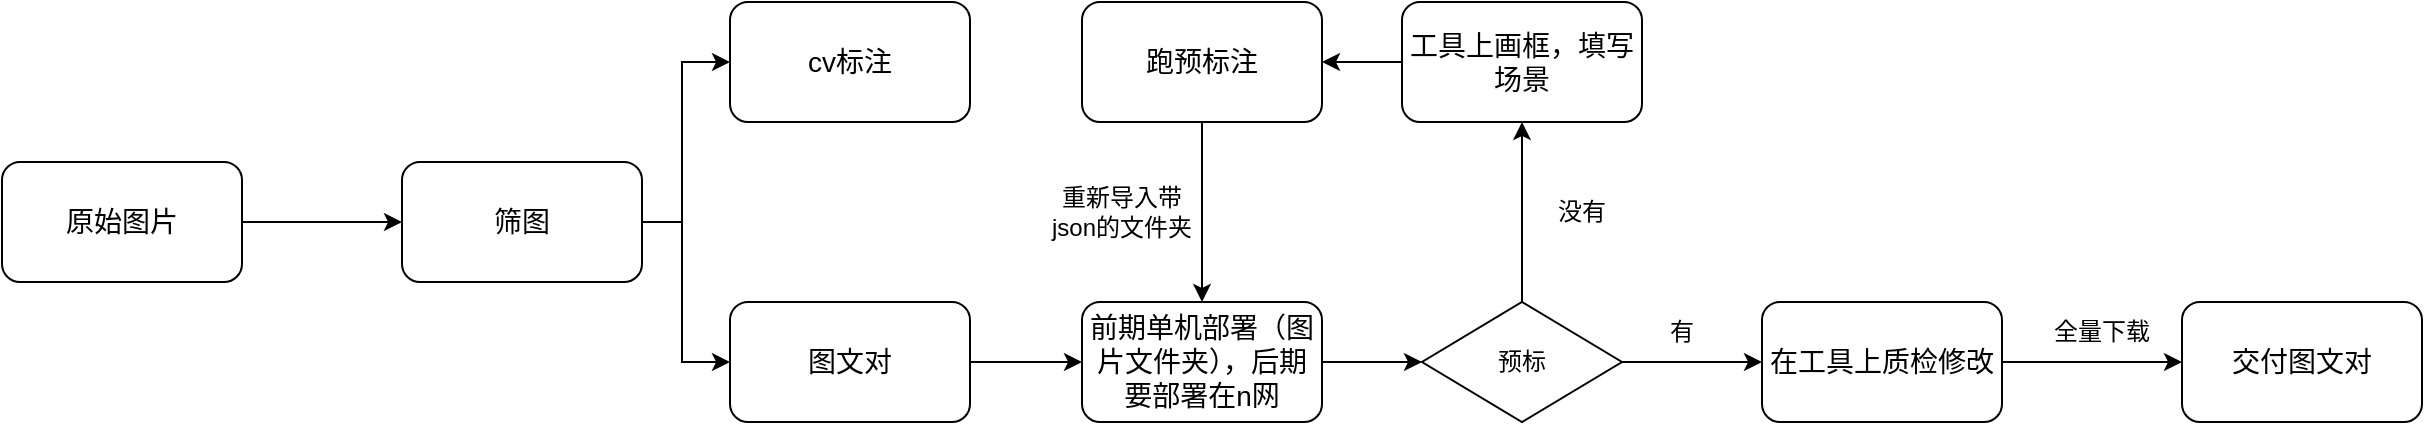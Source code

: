 <mxfile version="25.0.3">
  <diagram name="第 1 页" id="saeve1FtucRMH-h5ds1H">
    <mxGraphModel dx="2053" dy="674" grid="1" gridSize="10" guides="1" tooltips="1" connect="1" arrows="1" fold="1" page="1" pageScale="1" pageWidth="827" pageHeight="1169" math="0" shadow="0">
      <root>
        <mxCell id="0" />
        <mxCell id="1" parent="0" />
        <mxCell id="euB4mNMfvOpBj2LW8vCi-3" value="" style="edgeStyle=orthogonalEdgeStyle;rounded=0;orthogonalLoop=1;jettySize=auto;html=1;" edge="1" parent="1" source="euB4mNMfvOpBj2LW8vCi-1">
          <mxGeometry relative="1" as="geometry">
            <mxPoint x="-70" y="170" as="targetPoint" />
          </mxGeometry>
        </mxCell>
        <mxCell id="euB4mNMfvOpBj2LW8vCi-1" value="&lt;font style=&quot;font-size: 14px;&quot;&gt;原始图片&lt;/font&gt;" style="rounded=1;whiteSpace=wrap;html=1;" vertex="1" parent="1">
          <mxGeometry x="-270" y="140" width="120" height="60" as="geometry" />
        </mxCell>
        <mxCell id="euB4mNMfvOpBj2LW8vCi-34" style="edgeStyle=orthogonalEdgeStyle;rounded=0;orthogonalLoop=1;jettySize=auto;html=1;entryX=0;entryY=0.5;entryDx=0;entryDy=0;" edge="1" parent="1" source="euB4mNMfvOpBj2LW8vCi-4" target="euB4mNMfvOpBj2LW8vCi-6">
          <mxGeometry relative="1" as="geometry">
            <Array as="points">
              <mxPoint x="70" y="170" />
              <mxPoint x="70" y="240" />
            </Array>
          </mxGeometry>
        </mxCell>
        <mxCell id="euB4mNMfvOpBj2LW8vCi-4" value="&lt;font style=&quot;font-size: 14px;&quot;&gt;筛图&lt;/font&gt;" style="rounded=1;whiteSpace=wrap;html=1;" vertex="1" parent="1">
          <mxGeometry x="-70" y="140" width="120" height="60" as="geometry" />
        </mxCell>
        <mxCell id="euB4mNMfvOpBj2LW8vCi-5" value="&lt;font style=&quot;font-size: 14px;&quot;&gt;cv标注&lt;/font&gt;" style="rounded=1;whiteSpace=wrap;html=1;" vertex="1" parent="1">
          <mxGeometry x="94" y="60" width="120" height="60" as="geometry" />
        </mxCell>
        <mxCell id="euB4mNMfvOpBj2LW8vCi-11" style="edgeStyle=orthogonalEdgeStyle;rounded=0;orthogonalLoop=1;jettySize=auto;html=1;exitX=1;exitY=0.5;exitDx=0;exitDy=0;" edge="1" parent="1" source="euB4mNMfvOpBj2LW8vCi-6" target="euB4mNMfvOpBj2LW8vCi-7">
          <mxGeometry relative="1" as="geometry" />
        </mxCell>
        <mxCell id="euB4mNMfvOpBj2LW8vCi-6" value="&lt;font style=&quot;font-size: 14px;&quot;&gt;图文对&lt;/font&gt;" style="rounded=1;whiteSpace=wrap;html=1;" vertex="1" parent="1">
          <mxGeometry x="94" y="210" width="120" height="60" as="geometry" />
        </mxCell>
        <mxCell id="euB4mNMfvOpBj2LW8vCi-32" style="edgeStyle=orthogonalEdgeStyle;rounded=0;orthogonalLoop=1;jettySize=auto;html=1;exitX=1;exitY=0.5;exitDx=0;exitDy=0;entryX=0;entryY=0.5;entryDx=0;entryDy=0;" edge="1" parent="1" source="euB4mNMfvOpBj2LW8vCi-7" target="euB4mNMfvOpBj2LW8vCi-26">
          <mxGeometry relative="1" as="geometry" />
        </mxCell>
        <mxCell id="euB4mNMfvOpBj2LW8vCi-7" value="&lt;font style=&quot;font-size: 14px;&quot;&gt;前期单机部署（图片文件夹），后期要部署在n网&lt;/font&gt;" style="rounded=1;whiteSpace=wrap;html=1;" vertex="1" parent="1">
          <mxGeometry x="270" y="210" width="120" height="60" as="geometry" />
        </mxCell>
        <mxCell id="euB4mNMfvOpBj2LW8vCi-37" style="edgeStyle=orthogonalEdgeStyle;rounded=0;orthogonalLoop=1;jettySize=auto;html=1;exitX=0;exitY=0.5;exitDx=0;exitDy=0;entryX=1;entryY=0.5;entryDx=0;entryDy=0;" edge="1" parent="1" source="euB4mNMfvOpBj2LW8vCi-8" target="euB4mNMfvOpBj2LW8vCi-9">
          <mxGeometry relative="1" as="geometry" />
        </mxCell>
        <mxCell id="euB4mNMfvOpBj2LW8vCi-8" value="&lt;font style=&quot;font-size: 14px;&quot;&gt;工具上画框，填写场景&lt;/font&gt;" style="rounded=1;whiteSpace=wrap;html=1;" vertex="1" parent="1">
          <mxGeometry x="430" y="60" width="120" height="60" as="geometry" />
        </mxCell>
        <mxCell id="euB4mNMfvOpBj2LW8vCi-36" style="edgeStyle=orthogonalEdgeStyle;rounded=0;orthogonalLoop=1;jettySize=auto;html=1;exitX=0.5;exitY=1;exitDx=0;exitDy=0;entryX=0.5;entryY=0;entryDx=0;entryDy=0;" edge="1" parent="1" source="euB4mNMfvOpBj2LW8vCi-9" target="euB4mNMfvOpBj2LW8vCi-7">
          <mxGeometry relative="1" as="geometry" />
        </mxCell>
        <mxCell id="euB4mNMfvOpBj2LW8vCi-9" value="&lt;font style=&quot;font-size: 14px;&quot;&gt;跑预标注&lt;/font&gt;" style="rounded=1;whiteSpace=wrap;html=1;" vertex="1" parent="1">
          <mxGeometry x="270" y="60" width="120" height="60" as="geometry" />
        </mxCell>
        <mxCell id="euB4mNMfvOpBj2LW8vCi-17" value="没有" style="text;html=1;align=center;verticalAlign=middle;whiteSpace=wrap;rounded=0;" vertex="1" parent="1">
          <mxGeometry x="490" y="150" width="60" height="30" as="geometry" />
        </mxCell>
        <mxCell id="euB4mNMfvOpBj2LW8vCi-21" value="重新导入带json的文件夹" style="text;html=1;align=center;verticalAlign=middle;whiteSpace=wrap;rounded=0;" vertex="1" parent="1">
          <mxGeometry x="250" y="130" width="80" height="70" as="geometry" />
        </mxCell>
        <mxCell id="euB4mNMfvOpBj2LW8vCi-31" style="edgeStyle=orthogonalEdgeStyle;rounded=0;orthogonalLoop=1;jettySize=auto;html=1;exitX=1;exitY=0.5;exitDx=0;exitDy=0;entryX=0;entryY=0.5;entryDx=0;entryDy=0;" edge="1" parent="1" source="euB4mNMfvOpBj2LW8vCi-22" target="euB4mNMfvOpBj2LW8vCi-23">
          <mxGeometry relative="1" as="geometry" />
        </mxCell>
        <mxCell id="euB4mNMfvOpBj2LW8vCi-22" value="&lt;font style=&quot;font-size: 14px;&quot;&gt;在工具上质检修改&lt;/font&gt;" style="rounded=1;whiteSpace=wrap;html=1;" vertex="1" parent="1">
          <mxGeometry x="610" y="210" width="120" height="60" as="geometry" />
        </mxCell>
        <mxCell id="euB4mNMfvOpBj2LW8vCi-23" value="&lt;font style=&quot;font-size: 14px;&quot;&gt;交付图文对&lt;/font&gt;" style="rounded=1;whiteSpace=wrap;html=1;" vertex="1" parent="1">
          <mxGeometry x="820" y="210" width="120" height="60" as="geometry" />
        </mxCell>
        <mxCell id="euB4mNMfvOpBj2LW8vCi-27" value="" style="edgeStyle=orthogonalEdgeStyle;rounded=0;orthogonalLoop=1;jettySize=auto;html=1;" edge="1" parent="1" source="euB4mNMfvOpBj2LW8vCi-26" target="euB4mNMfvOpBj2LW8vCi-8">
          <mxGeometry relative="1" as="geometry" />
        </mxCell>
        <mxCell id="euB4mNMfvOpBj2LW8vCi-28" style="edgeStyle=orthogonalEdgeStyle;rounded=0;orthogonalLoop=1;jettySize=auto;html=1;exitX=1;exitY=0.5;exitDx=0;exitDy=0;entryX=0;entryY=0.5;entryDx=0;entryDy=0;" edge="1" parent="1" source="euB4mNMfvOpBj2LW8vCi-26" target="euB4mNMfvOpBj2LW8vCi-22">
          <mxGeometry relative="1" as="geometry" />
        </mxCell>
        <mxCell id="euB4mNMfvOpBj2LW8vCi-26" value="预标" style="rhombus;whiteSpace=wrap;html=1;" vertex="1" parent="1">
          <mxGeometry x="440" y="210" width="100" height="60" as="geometry" />
        </mxCell>
        <mxCell id="euB4mNMfvOpBj2LW8vCi-29" value="有" style="text;html=1;align=center;verticalAlign=middle;whiteSpace=wrap;rounded=0;" vertex="1" parent="1">
          <mxGeometry x="540" y="210" width="60" height="30" as="geometry" />
        </mxCell>
        <mxCell id="euB4mNMfvOpBj2LW8vCi-30" value="全量下载" style="text;html=1;align=center;verticalAlign=middle;whiteSpace=wrap;rounded=0;" vertex="1" parent="1">
          <mxGeometry x="740" y="190" width="80" height="70" as="geometry" />
        </mxCell>
        <mxCell id="euB4mNMfvOpBj2LW8vCi-35" value="" style="endArrow=classic;html=1;rounded=0;entryX=0;entryY=0.5;entryDx=0;entryDy=0;" edge="1" parent="1" target="euB4mNMfvOpBj2LW8vCi-5">
          <mxGeometry width="50" height="50" relative="1" as="geometry">
            <mxPoint x="50" y="170" as="sourcePoint" />
            <mxPoint x="100" y="120" as="targetPoint" />
            <Array as="points">
              <mxPoint x="70" y="170" />
              <mxPoint x="70" y="130" />
              <mxPoint x="70" y="90" />
            </Array>
          </mxGeometry>
        </mxCell>
      </root>
    </mxGraphModel>
  </diagram>
</mxfile>
